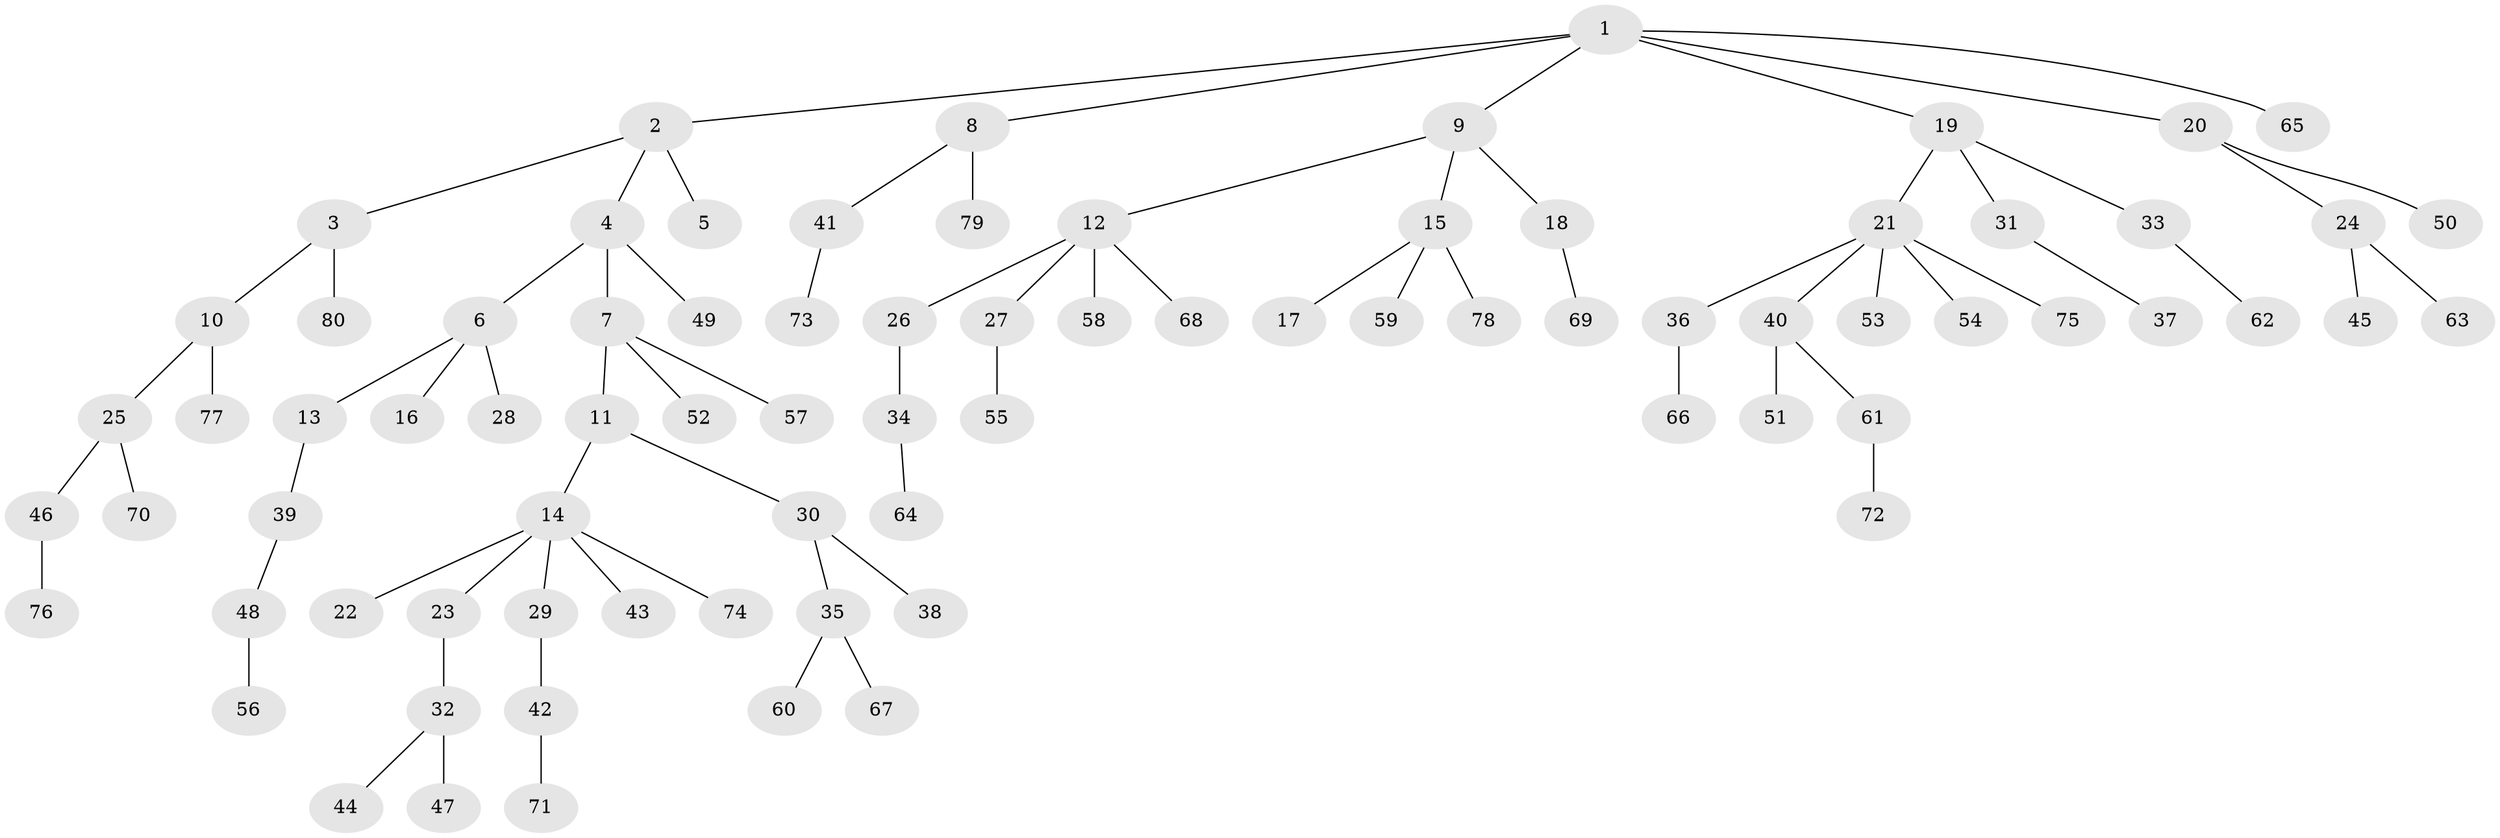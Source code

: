 // coarse degree distribution, {1: 0.875, 2: 0.0625, 6: 0.03125, 24: 0.03125}
// Generated by graph-tools (version 1.1) at 2025/57/03/04/25 21:57:03]
// undirected, 80 vertices, 79 edges
graph export_dot {
graph [start="1"]
  node [color=gray90,style=filled];
  1;
  2;
  3;
  4;
  5;
  6;
  7;
  8;
  9;
  10;
  11;
  12;
  13;
  14;
  15;
  16;
  17;
  18;
  19;
  20;
  21;
  22;
  23;
  24;
  25;
  26;
  27;
  28;
  29;
  30;
  31;
  32;
  33;
  34;
  35;
  36;
  37;
  38;
  39;
  40;
  41;
  42;
  43;
  44;
  45;
  46;
  47;
  48;
  49;
  50;
  51;
  52;
  53;
  54;
  55;
  56;
  57;
  58;
  59;
  60;
  61;
  62;
  63;
  64;
  65;
  66;
  67;
  68;
  69;
  70;
  71;
  72;
  73;
  74;
  75;
  76;
  77;
  78;
  79;
  80;
  1 -- 2;
  1 -- 8;
  1 -- 9;
  1 -- 19;
  1 -- 20;
  1 -- 65;
  2 -- 3;
  2 -- 4;
  2 -- 5;
  3 -- 10;
  3 -- 80;
  4 -- 6;
  4 -- 7;
  4 -- 49;
  6 -- 13;
  6 -- 16;
  6 -- 28;
  7 -- 11;
  7 -- 52;
  7 -- 57;
  8 -- 41;
  8 -- 79;
  9 -- 12;
  9 -- 15;
  9 -- 18;
  10 -- 25;
  10 -- 77;
  11 -- 14;
  11 -- 30;
  12 -- 26;
  12 -- 27;
  12 -- 58;
  12 -- 68;
  13 -- 39;
  14 -- 22;
  14 -- 23;
  14 -- 29;
  14 -- 43;
  14 -- 74;
  15 -- 17;
  15 -- 59;
  15 -- 78;
  18 -- 69;
  19 -- 21;
  19 -- 31;
  19 -- 33;
  20 -- 24;
  20 -- 50;
  21 -- 36;
  21 -- 40;
  21 -- 53;
  21 -- 54;
  21 -- 75;
  23 -- 32;
  24 -- 45;
  24 -- 63;
  25 -- 46;
  25 -- 70;
  26 -- 34;
  27 -- 55;
  29 -- 42;
  30 -- 35;
  30 -- 38;
  31 -- 37;
  32 -- 44;
  32 -- 47;
  33 -- 62;
  34 -- 64;
  35 -- 60;
  35 -- 67;
  36 -- 66;
  39 -- 48;
  40 -- 51;
  40 -- 61;
  41 -- 73;
  42 -- 71;
  46 -- 76;
  48 -- 56;
  61 -- 72;
}
